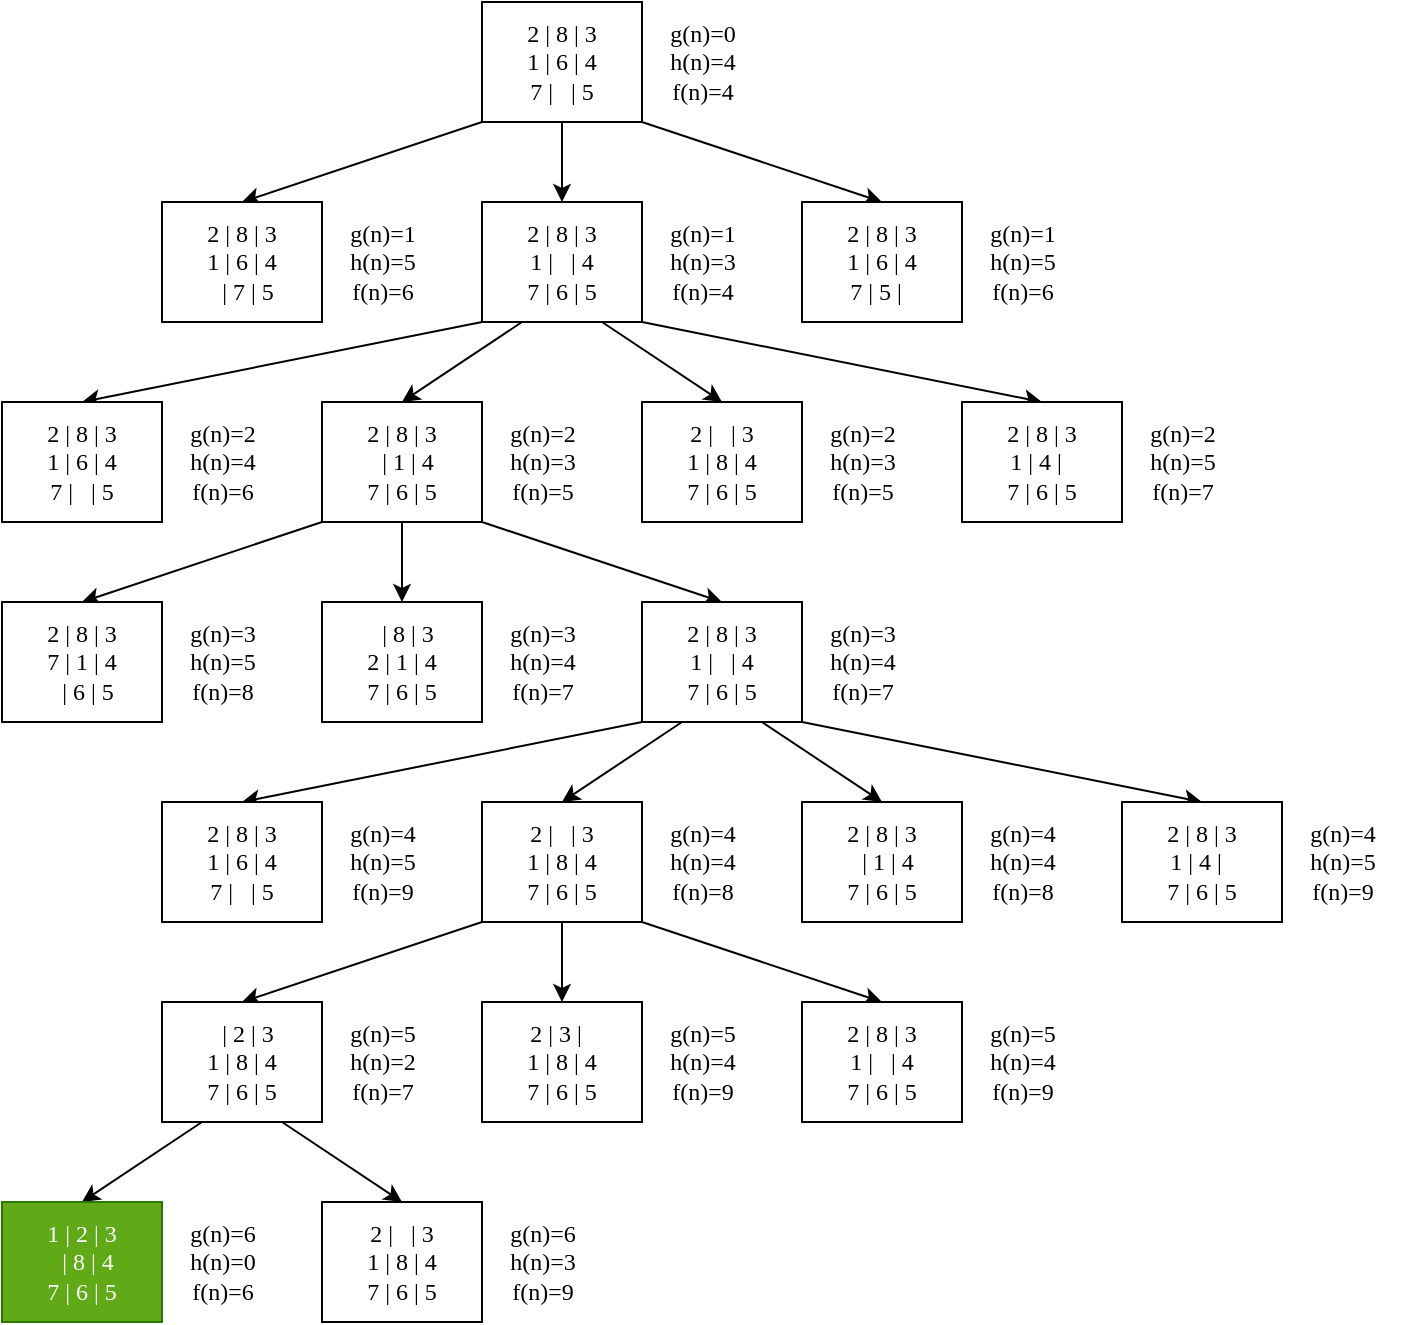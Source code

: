 <mxfile version="15.3.1" type="device"><diagram name="Page-1" id="10a91c8b-09ff-31b1-d368-03940ed4cc9e"><mxGraphModel dx="868" dy="482" grid="1" gridSize="10" guides="1" tooltips="1" connect="1" arrows="1" fold="1" page="1" pageScale="1" pageWidth="1100" pageHeight="850" background="none" math="0" shadow="0"><root><mxCell id="0"/><mxCell id="1" parent="0"/><mxCell id="zNk86TKe-a1dnu4GHiiS-105" style="edgeStyle=none;rounded=0;orthogonalLoop=1;jettySize=auto;html=1;exitX=0.5;exitY=1;exitDx=0;exitDy=0;entryX=0.5;entryY=0;entryDx=0;entryDy=0;strokeColor=default;" edge="1" parent="1" source="zNk86TKe-a1dnu4GHiiS-78" target="zNk86TKe-a1dnu4GHiiS-82"><mxGeometry relative="1" as="geometry"/></mxCell><mxCell id="zNk86TKe-a1dnu4GHiiS-106" style="edgeStyle=none;rounded=0;orthogonalLoop=1;jettySize=auto;html=1;exitX=0;exitY=1;exitDx=0;exitDy=0;entryX=0.5;entryY=0;entryDx=0;entryDy=0;strokeColor=default;" edge="1" parent="1" source="zNk86TKe-a1dnu4GHiiS-78" target="zNk86TKe-a1dnu4GHiiS-83"><mxGeometry relative="1" as="geometry"/></mxCell><mxCell id="zNk86TKe-a1dnu4GHiiS-107" style="edgeStyle=none;rounded=0;orthogonalLoop=1;jettySize=auto;html=1;exitX=1;exitY=1;exitDx=0;exitDy=0;entryX=0.5;entryY=0;entryDx=0;entryDy=0;strokeColor=default;" edge="1" parent="1" source="zNk86TKe-a1dnu4GHiiS-78" target="zNk86TKe-a1dnu4GHiiS-84"><mxGeometry relative="1" as="geometry"/></mxCell><mxCell id="zNk86TKe-a1dnu4GHiiS-78" value="&lt;font face=&quot;Consolas&quot;&gt;2 | 8 | 3&lt;br&gt;1 | 6 | 4&lt;br&gt;7 |&amp;nbsp; &amp;nbsp;| 5&lt;br&gt;&lt;/font&gt;" style="rounded=0;whiteSpace=wrap;html=1;" vertex="1" parent="1"><mxGeometry x="580" y="80" width="80" height="60" as="geometry"/></mxCell><mxCell id="zNk86TKe-a1dnu4GHiiS-81" value="&lt;font face=&quot;Consolas&quot;&gt;g(n)=0&lt;br&gt;h(n)=4&lt;br&gt;f(n)=4&lt;/font&gt;" style="text;html=1;align=center;verticalAlign=middle;resizable=0;points=[];autosize=1;strokeColor=none;fillColor=none;" vertex="1" parent="1"><mxGeometry x="660" y="85" width="60" height="50" as="geometry"/></mxCell><mxCell id="zNk86TKe-a1dnu4GHiiS-108" style="edgeStyle=none;rounded=0;orthogonalLoop=1;jettySize=auto;html=1;exitX=0;exitY=1;exitDx=0;exitDy=0;entryX=0.5;entryY=0;entryDx=0;entryDy=0;strokeColor=default;" edge="1" parent="1" source="zNk86TKe-a1dnu4GHiiS-82" target="zNk86TKe-a1dnu4GHiiS-91"><mxGeometry relative="1" as="geometry"/></mxCell><mxCell id="zNk86TKe-a1dnu4GHiiS-109" style="edgeStyle=none;rounded=0;orthogonalLoop=1;jettySize=auto;html=1;exitX=0.25;exitY=1;exitDx=0;exitDy=0;entryX=0.5;entryY=0;entryDx=0;entryDy=0;strokeColor=default;" edge="1" parent="1" source="zNk86TKe-a1dnu4GHiiS-82" target="zNk86TKe-a1dnu4GHiiS-90"><mxGeometry relative="1" as="geometry"/></mxCell><mxCell id="zNk86TKe-a1dnu4GHiiS-110" style="edgeStyle=none;rounded=0;orthogonalLoop=1;jettySize=auto;html=1;exitX=0.75;exitY=1;exitDx=0;exitDy=0;entryX=0.5;entryY=0;entryDx=0;entryDy=0;strokeColor=default;" edge="1" parent="1" source="zNk86TKe-a1dnu4GHiiS-82" target="zNk86TKe-a1dnu4GHiiS-89"><mxGeometry relative="1" as="geometry"/></mxCell><mxCell id="zNk86TKe-a1dnu4GHiiS-111" style="edgeStyle=none;rounded=0;orthogonalLoop=1;jettySize=auto;html=1;exitX=1;exitY=1;exitDx=0;exitDy=0;entryX=0.5;entryY=0;entryDx=0;entryDy=0;strokeColor=default;" edge="1" parent="1" source="zNk86TKe-a1dnu4GHiiS-82" target="zNk86TKe-a1dnu4GHiiS-88"><mxGeometry relative="1" as="geometry"/></mxCell><mxCell id="zNk86TKe-a1dnu4GHiiS-82" value="&lt;font face=&quot;Consolas&quot;&gt;2 | 8 | 3&lt;br&gt;1 |&amp;nbsp; &amp;nbsp;| 4&lt;br&gt;7 | 6 | 5&lt;br&gt;&lt;/font&gt;" style="rounded=0;whiteSpace=wrap;html=1;" vertex="1" parent="1"><mxGeometry x="580" y="180" width="80" height="60" as="geometry"/></mxCell><mxCell id="zNk86TKe-a1dnu4GHiiS-83" value="&lt;font face=&quot;Consolas&quot;&gt;2 | 8 | 3&lt;br&gt;1 | 6 | 4&lt;br&gt;&amp;nbsp; | 7 | 5&lt;br&gt;&lt;/font&gt;" style="rounded=0;whiteSpace=wrap;html=1;" vertex="1" parent="1"><mxGeometry x="420" y="180" width="80" height="60" as="geometry"/></mxCell><mxCell id="zNk86TKe-a1dnu4GHiiS-84" value="&lt;font face=&quot;Consolas&quot;&gt;2 | 8 | 3&lt;br&gt;1 | 6 | 4&lt;br&gt;7 | 5 |&amp;nbsp;&amp;nbsp;&lt;br&gt;&lt;/font&gt;" style="rounded=0;whiteSpace=wrap;html=1;" vertex="1" parent="1"><mxGeometry x="740" y="180" width="80" height="60" as="geometry"/></mxCell><mxCell id="zNk86TKe-a1dnu4GHiiS-85" value="&lt;font face=&quot;Consolas&quot;&gt;g(n)=1&lt;br&gt;h(n)=5&lt;br&gt;f(n)=6&lt;/font&gt;" style="text;html=1;align=center;verticalAlign=middle;resizable=0;points=[];autosize=1;strokeColor=none;fillColor=none;" vertex="1" parent="1"><mxGeometry x="500" y="185" width="60" height="50" as="geometry"/></mxCell><mxCell id="zNk86TKe-a1dnu4GHiiS-86" value="&lt;font face=&quot;Consolas&quot;&gt;g(n)=1&lt;br&gt;h(n)=3&lt;br&gt;f(n)=4&lt;/font&gt;" style="text;html=1;align=center;verticalAlign=middle;resizable=0;points=[];autosize=1;strokeColor=none;fillColor=none;" vertex="1" parent="1"><mxGeometry x="660" y="185" width="60" height="50" as="geometry"/></mxCell><mxCell id="zNk86TKe-a1dnu4GHiiS-87" value="&lt;font face=&quot;Consolas&quot;&gt;g(n)=1&lt;br&gt;h(n)=5&lt;br&gt;f(n)=6&lt;/font&gt;" style="text;html=1;align=center;verticalAlign=middle;resizable=0;points=[];autosize=1;strokeColor=none;fillColor=none;" vertex="1" parent="1"><mxGeometry x="820" y="185" width="60" height="50" as="geometry"/></mxCell><mxCell id="zNk86TKe-a1dnu4GHiiS-88" value="&lt;font face=&quot;Consolas&quot;&gt;2 | 8 | 3&lt;br&gt;1 | 4 |&amp;nbsp;&amp;nbsp;&lt;br&gt;7 | 6 | 5&lt;br&gt;&lt;/font&gt;" style="rounded=0;whiteSpace=wrap;html=1;" vertex="1" parent="1"><mxGeometry x="820" y="280" width="80" height="60" as="geometry"/></mxCell><mxCell id="zNk86TKe-a1dnu4GHiiS-89" value="&lt;font face=&quot;Consolas&quot;&gt;2 |&amp;nbsp; &amp;nbsp;| 3&lt;br&gt;1 | 8 | 4&lt;br&gt;7 | 6 | 5&lt;br&gt;&lt;/font&gt;" style="rounded=0;whiteSpace=wrap;html=1;" vertex="1" parent="1"><mxGeometry x="660" y="280" width="80" height="60" as="geometry"/></mxCell><mxCell id="zNk86TKe-a1dnu4GHiiS-112" style="edgeStyle=none;rounded=0;orthogonalLoop=1;jettySize=auto;html=1;exitX=0;exitY=1;exitDx=0;exitDy=0;entryX=0.5;entryY=0;entryDx=0;entryDy=0;strokeColor=default;" edge="1" parent="1" source="zNk86TKe-a1dnu4GHiiS-90" target="zNk86TKe-a1dnu4GHiiS-100"><mxGeometry relative="1" as="geometry"/></mxCell><mxCell id="zNk86TKe-a1dnu4GHiiS-113" style="edgeStyle=none;rounded=0;orthogonalLoop=1;jettySize=auto;html=1;exitX=0.5;exitY=1;exitDx=0;exitDy=0;entryX=0.5;entryY=0;entryDx=0;entryDy=0;strokeColor=default;" edge="1" parent="1" source="zNk86TKe-a1dnu4GHiiS-90" target="zNk86TKe-a1dnu4GHiiS-99"><mxGeometry relative="1" as="geometry"/></mxCell><mxCell id="zNk86TKe-a1dnu4GHiiS-115" style="edgeStyle=none;rounded=0;orthogonalLoop=1;jettySize=auto;html=1;exitX=1;exitY=1;exitDx=0;exitDy=0;entryX=0.5;entryY=0;entryDx=0;entryDy=0;strokeColor=default;" edge="1" parent="1" source="zNk86TKe-a1dnu4GHiiS-90" target="zNk86TKe-a1dnu4GHiiS-98"><mxGeometry relative="1" as="geometry"/></mxCell><mxCell id="zNk86TKe-a1dnu4GHiiS-90" value="&lt;font face=&quot;Consolas&quot;&gt;2 | 8 | 3&lt;br&gt;&amp;nbsp; | 1 | 4&lt;br&gt;7 | 6 | 5&lt;br&gt;&lt;/font&gt;" style="rounded=0;whiteSpace=wrap;html=1;" vertex="1" parent="1"><mxGeometry x="500" y="280" width="80" height="60" as="geometry"/></mxCell><mxCell id="zNk86TKe-a1dnu4GHiiS-91" value="&lt;span style=&quot;font-family: &amp;#34;consolas&amp;#34;&quot;&gt;2 | 8 | 3&lt;/span&gt;&lt;br style=&quot;font-family: &amp;#34;consolas&amp;#34;&quot;&gt;&lt;span style=&quot;font-family: &amp;#34;consolas&amp;#34;&quot;&gt;1 | 6 | 4&lt;/span&gt;&lt;br style=&quot;font-family: &amp;#34;consolas&amp;#34;&quot;&gt;&lt;span style=&quot;font-family: &amp;#34;consolas&amp;#34;&quot;&gt;7 |&amp;nbsp; &amp;nbsp;| 5&lt;/span&gt;&lt;font face=&quot;Consolas&quot;&gt;&lt;br&gt;&lt;/font&gt;" style="rounded=0;whiteSpace=wrap;html=1;" vertex="1" parent="1"><mxGeometry x="340" y="280" width="80" height="60" as="geometry"/></mxCell><mxCell id="zNk86TKe-a1dnu4GHiiS-93" value="&lt;font face=&quot;Consolas&quot;&gt;g(n)=2&lt;br&gt;h(n)=5&lt;br&gt;f(n)=7&lt;/font&gt;" style="text;html=1;align=center;verticalAlign=middle;resizable=0;points=[];autosize=1;strokeColor=none;fillColor=none;" vertex="1" parent="1"><mxGeometry x="900" y="285" width="60" height="50" as="geometry"/></mxCell><mxCell id="zNk86TKe-a1dnu4GHiiS-94" value="&lt;font face=&quot;Consolas&quot;&gt;g(n)=2&lt;br&gt;h(n)=3&lt;br&gt;f(n)=5&lt;/font&gt;" style="text;html=1;align=center;verticalAlign=middle;resizable=0;points=[];autosize=1;strokeColor=none;fillColor=none;" vertex="1" parent="1"><mxGeometry x="740" y="285" width="60" height="50" as="geometry"/></mxCell><mxCell id="zNk86TKe-a1dnu4GHiiS-95" value="&lt;font face=&quot;Consolas&quot;&gt;g(n)=2&lt;br&gt;h(n)=3&lt;br&gt;f(n)=5&lt;/font&gt;" style="text;html=1;align=center;verticalAlign=middle;resizable=0;points=[];autosize=1;strokeColor=none;fillColor=none;" vertex="1" parent="1"><mxGeometry x="580" y="285" width="60" height="50" as="geometry"/></mxCell><mxCell id="zNk86TKe-a1dnu4GHiiS-96" value="&lt;font face=&quot;Consolas&quot;&gt;g(n)=2&lt;br&gt;h(n)=4&lt;br&gt;f(n)=6&lt;/font&gt;" style="text;html=1;align=center;verticalAlign=middle;resizable=0;points=[];autosize=1;strokeColor=none;fillColor=none;" vertex="1" parent="1"><mxGeometry x="420" y="285" width="60" height="50" as="geometry"/></mxCell><mxCell id="zNk86TKe-a1dnu4GHiiS-124" style="edgeStyle=none;rounded=0;orthogonalLoop=1;jettySize=auto;html=1;exitX=0;exitY=1;exitDx=0;exitDy=0;entryX=0.5;entryY=0;entryDx=0;entryDy=0;strokeColor=default;" edge="1" parent="1" source="zNk86TKe-a1dnu4GHiiS-98" target="zNk86TKe-a1dnu4GHiiS-119"><mxGeometry relative="1" as="geometry"/></mxCell><mxCell id="zNk86TKe-a1dnu4GHiiS-125" style="edgeStyle=none;rounded=0;orthogonalLoop=1;jettySize=auto;html=1;exitX=0.25;exitY=1;exitDx=0;exitDy=0;entryX=0.5;entryY=0;entryDx=0;entryDy=0;strokeColor=default;" edge="1" parent="1" source="zNk86TKe-a1dnu4GHiiS-98" target="zNk86TKe-a1dnu4GHiiS-118"><mxGeometry relative="1" as="geometry"/></mxCell><mxCell id="zNk86TKe-a1dnu4GHiiS-126" style="edgeStyle=none;rounded=0;orthogonalLoop=1;jettySize=auto;html=1;exitX=0.75;exitY=1;exitDx=0;exitDy=0;entryX=0.5;entryY=0;entryDx=0;entryDy=0;strokeColor=default;" edge="1" parent="1" source="zNk86TKe-a1dnu4GHiiS-98" target="zNk86TKe-a1dnu4GHiiS-117"><mxGeometry relative="1" as="geometry"/></mxCell><mxCell id="zNk86TKe-a1dnu4GHiiS-127" style="edgeStyle=none;rounded=0;orthogonalLoop=1;jettySize=auto;html=1;exitX=1;exitY=1;exitDx=0;exitDy=0;entryX=0.5;entryY=0;entryDx=0;entryDy=0;strokeColor=default;" edge="1" parent="1" source="zNk86TKe-a1dnu4GHiiS-98" target="zNk86TKe-a1dnu4GHiiS-116"><mxGeometry relative="1" as="geometry"/></mxCell><mxCell id="zNk86TKe-a1dnu4GHiiS-98" value="&lt;span style=&quot;font-family: &amp;#34;consolas&amp;#34;&quot;&gt;2 | 8 | 3&lt;/span&gt;&lt;br style=&quot;font-family: &amp;#34;consolas&amp;#34;&quot;&gt;&lt;span style=&quot;font-family: &amp;#34;consolas&amp;#34;&quot;&gt;1 |&amp;nbsp; &amp;nbsp;| 4&lt;/span&gt;&lt;br style=&quot;font-family: &amp;#34;consolas&amp;#34;&quot;&gt;&lt;span style=&quot;font-family: &amp;#34;consolas&amp;#34;&quot;&gt;7 | 6 | 5&lt;/span&gt;&lt;font face=&quot;Consolas&quot;&gt;&lt;br&gt;&lt;/font&gt;" style="rounded=0;whiteSpace=wrap;html=1;" vertex="1" parent="1"><mxGeometry x="660" y="380" width="80" height="60" as="geometry"/></mxCell><mxCell id="zNk86TKe-a1dnu4GHiiS-99" value="&lt;span style=&quot;font-family: &amp;#34;consolas&amp;#34;&quot;&gt;&amp;nbsp; | 8 | 3&lt;/span&gt;&lt;br style=&quot;font-family: &amp;#34;consolas&amp;#34;&quot;&gt;&lt;span style=&quot;font-family: &amp;#34;consolas&amp;#34;&quot;&gt;2 | 1 | 4&lt;/span&gt;&lt;br style=&quot;font-family: &amp;#34;consolas&amp;#34;&quot;&gt;&lt;span style=&quot;font-family: &amp;#34;consolas&amp;#34;&quot;&gt;7 | 6 | 5&lt;/span&gt;&lt;font face=&quot;Consolas&quot;&gt;&lt;br&gt;&lt;/font&gt;" style="rounded=0;whiteSpace=wrap;html=1;" vertex="1" parent="1"><mxGeometry x="500" y="380" width="80" height="60" as="geometry"/></mxCell><mxCell id="zNk86TKe-a1dnu4GHiiS-100" value="&lt;span style=&quot;font-family: &amp;#34;consolas&amp;#34;&quot;&gt;2 | 8 | 3&lt;/span&gt;&lt;br style=&quot;font-family: &amp;#34;consolas&amp;#34;&quot;&gt;&lt;span style=&quot;font-family: &amp;#34;consolas&amp;#34;&quot;&gt;7 | 1 | 4&lt;/span&gt;&lt;br style=&quot;font-family: &amp;#34;consolas&amp;#34;&quot;&gt;&lt;span style=&quot;font-family: &amp;#34;consolas&amp;#34;&quot;&gt;&amp;nbsp; | 6 | 5&lt;/span&gt;&lt;font face=&quot;Consolas&quot;&gt;&lt;br&gt;&lt;/font&gt;" style="rounded=0;whiteSpace=wrap;html=1;" vertex="1" parent="1"><mxGeometry x="340" y="380" width="80" height="60" as="geometry"/></mxCell><mxCell id="zNk86TKe-a1dnu4GHiiS-102" value="&lt;font face=&quot;Consolas&quot;&gt;g(n)=3&lt;br&gt;h(n)=4&lt;br&gt;f(n)=7&lt;/font&gt;" style="text;html=1;align=center;verticalAlign=middle;resizable=0;points=[];autosize=1;strokeColor=none;fillColor=none;" vertex="1" parent="1"><mxGeometry x="740" y="385" width="60" height="50" as="geometry"/></mxCell><mxCell id="zNk86TKe-a1dnu4GHiiS-103" value="&lt;font face=&quot;Consolas&quot;&gt;g(n)=3&lt;br&gt;h(n)=4&lt;br&gt;f(n)=7&lt;/font&gt;" style="text;html=1;align=center;verticalAlign=middle;resizable=0;points=[];autosize=1;strokeColor=none;fillColor=none;" vertex="1" parent="1"><mxGeometry x="580" y="385" width="60" height="50" as="geometry"/></mxCell><mxCell id="zNk86TKe-a1dnu4GHiiS-104" value="&lt;font face=&quot;Consolas&quot;&gt;g(n)=3&lt;br&gt;h(n)=5&lt;br&gt;f(n)=8&lt;/font&gt;" style="text;html=1;align=center;verticalAlign=middle;resizable=0;points=[];autosize=1;strokeColor=none;fillColor=none;" vertex="1" parent="1"><mxGeometry x="420" y="385" width="60" height="50" as="geometry"/></mxCell><mxCell id="zNk86TKe-a1dnu4GHiiS-116" value="&lt;span style=&quot;font-family: &amp;#34;consolas&amp;#34;&quot;&gt;2 | 8 | 3&lt;/span&gt;&lt;br style=&quot;font-family: &amp;#34;consolas&amp;#34;&quot;&gt;&lt;span style=&quot;font-family: &amp;#34;consolas&amp;#34;&quot;&gt;1 | 4 |&amp;nbsp;&amp;nbsp;&lt;/span&gt;&lt;br style=&quot;font-family: &amp;#34;consolas&amp;#34;&quot;&gt;&lt;span style=&quot;font-family: &amp;#34;consolas&amp;#34;&quot;&gt;7 | 6 | 5&lt;/span&gt;&lt;font face=&quot;Consolas&quot;&gt;&lt;br&gt;&lt;/font&gt;" style="rounded=0;whiteSpace=wrap;html=1;" vertex="1" parent="1"><mxGeometry x="900" y="480" width="80" height="60" as="geometry"/></mxCell><mxCell id="zNk86TKe-a1dnu4GHiiS-117" value="&lt;span style=&quot;font-family: &amp;#34;consolas&amp;#34;&quot;&gt;2 | 8 | 3&lt;/span&gt;&lt;br style=&quot;font-family: &amp;#34;consolas&amp;#34;&quot;&gt;&lt;span style=&quot;font-family: &amp;#34;consolas&amp;#34;&quot;&gt;&amp;nbsp; | 1 | 4&lt;/span&gt;&lt;br style=&quot;font-family: &amp;#34;consolas&amp;#34;&quot;&gt;&lt;span style=&quot;font-family: &amp;#34;consolas&amp;#34;&quot;&gt;7 | 6 | 5&lt;/span&gt;&lt;font face=&quot;Consolas&quot;&gt;&lt;br&gt;&lt;/font&gt;" style="rounded=0;whiteSpace=wrap;html=1;" vertex="1" parent="1"><mxGeometry x="740" y="480" width="80" height="60" as="geometry"/></mxCell><mxCell id="zNk86TKe-a1dnu4GHiiS-138" style="edgeStyle=none;rounded=0;orthogonalLoop=1;jettySize=auto;html=1;exitX=0;exitY=1;exitDx=0;exitDy=0;entryX=0.5;entryY=0;entryDx=0;entryDy=0;strokeColor=default;" edge="1" parent="1" source="zNk86TKe-a1dnu4GHiiS-118" target="zNk86TKe-a1dnu4GHiiS-130"><mxGeometry relative="1" as="geometry"/></mxCell><mxCell id="zNk86TKe-a1dnu4GHiiS-139" style="edgeStyle=none;rounded=0;orthogonalLoop=1;jettySize=auto;html=1;exitX=0.5;exitY=1;exitDx=0;exitDy=0;entryX=0.5;entryY=0;entryDx=0;entryDy=0;strokeColor=default;" edge="1" parent="1" source="zNk86TKe-a1dnu4GHiiS-118" target="zNk86TKe-a1dnu4GHiiS-129"><mxGeometry relative="1" as="geometry"/></mxCell><mxCell id="zNk86TKe-a1dnu4GHiiS-140" style="edgeStyle=none;rounded=0;orthogonalLoop=1;jettySize=auto;html=1;exitX=1;exitY=1;exitDx=0;exitDy=0;entryX=0.5;entryY=0;entryDx=0;entryDy=0;strokeColor=default;" edge="1" parent="1" source="zNk86TKe-a1dnu4GHiiS-118" target="zNk86TKe-a1dnu4GHiiS-128"><mxGeometry relative="1" as="geometry"/></mxCell><mxCell id="zNk86TKe-a1dnu4GHiiS-118" value="&lt;span style=&quot;font-family: &amp;#34;consolas&amp;#34;&quot;&gt;2 |&amp;nbsp; &amp;nbsp;| 3&lt;/span&gt;&lt;br style=&quot;font-family: &amp;#34;consolas&amp;#34;&quot;&gt;&lt;span style=&quot;font-family: &amp;#34;consolas&amp;#34;&quot;&gt;1 | 8 | 4&lt;/span&gt;&lt;br style=&quot;font-family: &amp;#34;consolas&amp;#34;&quot;&gt;&lt;span style=&quot;font-family: &amp;#34;consolas&amp;#34;&quot;&gt;7 | 6 | 5&lt;/span&gt;&lt;font face=&quot;Consolas&quot;&gt;&lt;br&gt;&lt;/font&gt;" style="rounded=0;whiteSpace=wrap;html=1;" vertex="1" parent="1"><mxGeometry x="580" y="480" width="80" height="60" as="geometry"/></mxCell><mxCell id="zNk86TKe-a1dnu4GHiiS-119" value="&lt;span style=&quot;font-family: &amp;#34;consolas&amp;#34;&quot;&gt;2 | 8 | 3&lt;/span&gt;&lt;br style=&quot;font-family: &amp;#34;consolas&amp;#34;&quot;&gt;&lt;span style=&quot;font-family: &amp;#34;consolas&amp;#34;&quot;&gt;1 | 6 | 4&lt;/span&gt;&lt;br style=&quot;font-family: &amp;#34;consolas&amp;#34;&quot;&gt;&lt;span style=&quot;font-family: &amp;#34;consolas&amp;#34;&quot;&gt;7 |&amp;nbsp; &amp;nbsp;| 5&lt;/span&gt;&lt;font face=&quot;Consolas&quot;&gt;&lt;br&gt;&lt;/font&gt;" style="rounded=0;whiteSpace=wrap;html=1;" vertex="1" parent="1"><mxGeometry x="420" y="480" width="80" height="60" as="geometry"/></mxCell><mxCell id="zNk86TKe-a1dnu4GHiiS-120" value="&lt;span style=&quot;font-family: &amp;#34;consolas&amp;#34;&quot;&gt;g(n)=4&lt;/span&gt;&lt;br style=&quot;font-family: &amp;#34;consolas&amp;#34;&quot;&gt;&lt;span style=&quot;font-family: &amp;#34;consolas&amp;#34;&quot;&gt;h(n)=4&lt;/span&gt;&lt;br style=&quot;font-family: &amp;#34;consolas&amp;#34;&quot;&gt;&lt;span style=&quot;font-family: &amp;#34;consolas&amp;#34;&quot;&gt;f(n)=8&lt;/span&gt;" style="text;html=1;align=center;verticalAlign=middle;resizable=0;points=[];autosize=1;strokeColor=none;fillColor=none;" vertex="1" parent="1"><mxGeometry x="820" y="485" width="60" height="50" as="geometry"/></mxCell><mxCell id="zNk86TKe-a1dnu4GHiiS-121" value="&lt;span style=&quot;font-family: &amp;#34;consolas&amp;#34;&quot;&gt;g(n)=4&lt;/span&gt;&lt;br style=&quot;font-family: &amp;#34;consolas&amp;#34;&quot;&gt;&lt;span style=&quot;font-family: &amp;#34;consolas&amp;#34;&quot;&gt;h(n)=4&lt;/span&gt;&lt;br style=&quot;font-family: &amp;#34;consolas&amp;#34;&quot;&gt;&lt;span style=&quot;font-family: &amp;#34;consolas&amp;#34;&quot;&gt;f(n)=8&lt;/span&gt;" style="text;html=1;align=center;verticalAlign=middle;resizable=0;points=[];autosize=1;strokeColor=none;fillColor=none;" vertex="1" parent="1"><mxGeometry x="660" y="485" width="60" height="50" as="geometry"/></mxCell><mxCell id="zNk86TKe-a1dnu4GHiiS-122" value="&lt;font face=&quot;Consolas&quot;&gt;g(n)=4&lt;br&gt;h(n)=5&lt;br&gt;f(n)=9&lt;/font&gt;" style="text;html=1;align=center;verticalAlign=middle;resizable=0;points=[];autosize=1;strokeColor=none;fillColor=none;" vertex="1" parent="1"><mxGeometry x="500" y="485" width="60" height="50" as="geometry"/></mxCell><mxCell id="zNk86TKe-a1dnu4GHiiS-123" value="&lt;span style=&quot;font-family: &amp;#34;consolas&amp;#34;&quot;&gt;g(n)=4&lt;/span&gt;&lt;br style=&quot;font-family: &amp;#34;consolas&amp;#34;&quot;&gt;&lt;span style=&quot;font-family: &amp;#34;consolas&amp;#34;&quot;&gt;h(n)=5&lt;/span&gt;&lt;br style=&quot;font-family: &amp;#34;consolas&amp;#34;&quot;&gt;&lt;span style=&quot;font-family: &amp;#34;consolas&amp;#34;&quot;&gt;f(n)=9&lt;/span&gt;" style="text;html=1;align=center;verticalAlign=middle;resizable=0;points=[];autosize=1;strokeColor=none;fillColor=none;" vertex="1" parent="1"><mxGeometry x="980" y="485" width="60" height="50" as="geometry"/></mxCell><mxCell id="zNk86TKe-a1dnu4GHiiS-128" value="&lt;span style=&quot;font-family: &amp;#34;consolas&amp;#34;&quot;&gt;2 | 8 | 3&lt;/span&gt;&lt;br style=&quot;font-family: &amp;#34;consolas&amp;#34;&quot;&gt;&lt;span style=&quot;font-family: &amp;#34;consolas&amp;#34;&quot;&gt;1 |&amp;nbsp; &amp;nbsp;| 4&lt;/span&gt;&lt;br style=&quot;font-family: &amp;#34;consolas&amp;#34;&quot;&gt;&lt;span style=&quot;font-family: &amp;#34;consolas&amp;#34;&quot;&gt;7 | 6 | 5&lt;/span&gt;&lt;font face=&quot;Consolas&quot;&gt;&lt;br&gt;&lt;/font&gt;" style="rounded=0;whiteSpace=wrap;html=1;" vertex="1" parent="1"><mxGeometry x="740" y="580" width="80" height="60" as="geometry"/></mxCell><mxCell id="zNk86TKe-a1dnu4GHiiS-129" value="&lt;span style=&quot;font-family: &amp;#34;consolas&amp;#34;&quot;&gt;2 | 3 |&amp;nbsp;&amp;nbsp;&lt;/span&gt;&lt;br style=&quot;font-family: &amp;#34;consolas&amp;#34;&quot;&gt;&lt;span style=&quot;font-family: &amp;#34;consolas&amp;#34;&quot;&gt;1 | 8 | 4&lt;/span&gt;&lt;br style=&quot;font-family: &amp;#34;consolas&amp;#34;&quot;&gt;&lt;span style=&quot;font-family: &amp;#34;consolas&amp;#34;&quot;&gt;7 | 6 | 5&lt;/span&gt;&lt;font face=&quot;Consolas&quot;&gt;&lt;br&gt;&lt;/font&gt;" style="rounded=0;whiteSpace=wrap;html=1;" vertex="1" parent="1"><mxGeometry x="580" y="580" width="80" height="60" as="geometry"/></mxCell><mxCell id="zNk86TKe-a1dnu4GHiiS-141" style="edgeStyle=none;rounded=0;orthogonalLoop=1;jettySize=auto;html=1;exitX=0.25;exitY=1;exitDx=0;exitDy=0;entryX=0.5;entryY=0;entryDx=0;entryDy=0;strokeColor=default;" edge="1" parent="1" source="zNk86TKe-a1dnu4GHiiS-130" target="zNk86TKe-a1dnu4GHiiS-135"><mxGeometry relative="1" as="geometry"/></mxCell><mxCell id="zNk86TKe-a1dnu4GHiiS-142" style="edgeStyle=none;rounded=0;orthogonalLoop=1;jettySize=auto;html=1;exitX=0.75;exitY=1;exitDx=0;exitDy=0;entryX=0.5;entryY=0;entryDx=0;entryDy=0;strokeColor=default;" edge="1" parent="1" source="zNk86TKe-a1dnu4GHiiS-130" target="zNk86TKe-a1dnu4GHiiS-134"><mxGeometry relative="1" as="geometry"/></mxCell><mxCell id="zNk86TKe-a1dnu4GHiiS-130" value="&lt;span style=&quot;font-family: &amp;#34;consolas&amp;#34;&quot;&gt;&amp;nbsp; | 2 | 3&lt;/span&gt;&lt;br style=&quot;font-family: &amp;#34;consolas&amp;#34;&quot;&gt;&lt;span style=&quot;font-family: &amp;#34;consolas&amp;#34;&quot;&gt;1 | 8 | 4&lt;/span&gt;&lt;br style=&quot;font-family: &amp;#34;consolas&amp;#34;&quot;&gt;&lt;span style=&quot;font-family: &amp;#34;consolas&amp;#34;&quot;&gt;7 | 6 | 5&lt;/span&gt;&lt;font face=&quot;Consolas&quot;&gt;&lt;br&gt;&lt;/font&gt;" style="rounded=0;whiteSpace=wrap;html=1;" vertex="1" parent="1"><mxGeometry x="420" y="580" width="80" height="60" as="geometry"/></mxCell><mxCell id="zNk86TKe-a1dnu4GHiiS-131" value="&lt;span style=&quot;font-family: &amp;#34;consolas&amp;#34;&quot;&gt;g(n)=5&lt;/span&gt;&lt;br style=&quot;font-family: &amp;#34;consolas&amp;#34;&quot;&gt;&lt;span style=&quot;font-family: &amp;#34;consolas&amp;#34;&quot;&gt;h(n)=4&lt;/span&gt;&lt;br style=&quot;font-family: &amp;#34;consolas&amp;#34;&quot;&gt;&lt;span style=&quot;font-family: &amp;#34;consolas&amp;#34;&quot;&gt;f(n)=9&lt;/span&gt;" style="text;html=1;align=center;verticalAlign=middle;resizable=0;points=[];autosize=1;strokeColor=none;fillColor=none;" vertex="1" parent="1"><mxGeometry x="820" y="585" width="60" height="50" as="geometry"/></mxCell><mxCell id="zNk86TKe-a1dnu4GHiiS-132" value="&lt;span style=&quot;font-family: &amp;#34;consolas&amp;#34;&quot;&gt;g(n)=5&lt;/span&gt;&lt;br style=&quot;font-family: &amp;#34;consolas&amp;#34;&quot;&gt;&lt;span style=&quot;font-family: &amp;#34;consolas&amp;#34;&quot;&gt;h(n)=4&lt;/span&gt;&lt;br style=&quot;font-family: &amp;#34;consolas&amp;#34;&quot;&gt;&lt;span style=&quot;font-family: &amp;#34;consolas&amp;#34;&quot;&gt;f(n)=9&lt;/span&gt;" style="text;html=1;align=center;verticalAlign=middle;resizable=0;points=[];autosize=1;strokeColor=none;fillColor=none;" vertex="1" parent="1"><mxGeometry x="660" y="585" width="60" height="50" as="geometry"/></mxCell><mxCell id="zNk86TKe-a1dnu4GHiiS-133" value="&lt;font face=&quot;Consolas&quot;&gt;g(n)=5&lt;br&gt;h(n)=2&lt;br&gt;f(n)=7&lt;/font&gt;" style="text;html=1;align=center;verticalAlign=middle;resizable=0;points=[];autosize=1;strokeColor=none;fillColor=none;" vertex="1" parent="1"><mxGeometry x="500" y="585" width="60" height="50" as="geometry"/></mxCell><mxCell id="zNk86TKe-a1dnu4GHiiS-134" value="&lt;span style=&quot;font-family: &amp;#34;consolas&amp;#34;&quot;&gt;2 |&amp;nbsp; &amp;nbsp;| 3&lt;/span&gt;&lt;br style=&quot;font-family: &amp;#34;consolas&amp;#34;&quot;&gt;&lt;span style=&quot;font-family: &amp;#34;consolas&amp;#34;&quot;&gt;1 | 8 | 4&lt;/span&gt;&lt;br style=&quot;font-family: &amp;#34;consolas&amp;#34;&quot;&gt;&lt;span style=&quot;font-family: &amp;#34;consolas&amp;#34;&quot;&gt;7 | 6 | 5&lt;/span&gt;&lt;font face=&quot;Consolas&quot;&gt;&lt;br&gt;&lt;/font&gt;" style="rounded=0;whiteSpace=wrap;html=1;" vertex="1" parent="1"><mxGeometry x="500" y="680" width="80" height="60" as="geometry"/></mxCell><mxCell id="zNk86TKe-a1dnu4GHiiS-135" value="&lt;span style=&quot;font-family: &amp;#34;consolas&amp;#34;&quot;&gt;1 | 2 | 3&lt;/span&gt;&lt;br style=&quot;font-family: &amp;#34;consolas&amp;#34;&quot;&gt;&lt;span style=&quot;font-family: &amp;#34;consolas&amp;#34;&quot;&gt;&amp;nbsp; | 8 | 4&lt;/span&gt;&lt;br style=&quot;font-family: &amp;#34;consolas&amp;#34;&quot;&gt;&lt;span style=&quot;font-family: &amp;#34;consolas&amp;#34;&quot;&gt;7 | 6 | 5&lt;/span&gt;&lt;font face=&quot;Consolas&quot;&gt;&lt;br&gt;&lt;/font&gt;" style="rounded=0;whiteSpace=wrap;html=1;fillColor=#60a917;strokeColor=#2D7600;fontColor=#ffffff;" vertex="1" parent="1"><mxGeometry x="340" y="680" width="80" height="60" as="geometry"/></mxCell><mxCell id="zNk86TKe-a1dnu4GHiiS-136" value="&lt;span style=&quot;font-family: &amp;#34;consolas&amp;#34;&quot;&gt;g(n)=6&lt;/span&gt;&lt;br style=&quot;font-family: &amp;#34;consolas&amp;#34;&quot;&gt;&lt;span style=&quot;font-family: &amp;#34;consolas&amp;#34;&quot;&gt;h(n)=3&lt;/span&gt;&lt;br style=&quot;font-family: &amp;#34;consolas&amp;#34;&quot;&gt;&lt;span style=&quot;font-family: &amp;#34;consolas&amp;#34;&quot;&gt;f(n)=9&lt;/span&gt;" style="text;html=1;align=center;verticalAlign=middle;resizable=0;points=[];autosize=1;strokeColor=none;fillColor=none;" vertex="1" parent="1"><mxGeometry x="580" y="685" width="60" height="50" as="geometry"/></mxCell><mxCell id="zNk86TKe-a1dnu4GHiiS-137" value="&lt;span style=&quot;font-family: &amp;#34;consolas&amp;#34;&quot;&gt;g(n)=6&lt;/span&gt;&lt;br style=&quot;font-family: &amp;#34;consolas&amp;#34;&quot;&gt;&lt;span style=&quot;font-family: &amp;#34;consolas&amp;#34;&quot;&gt;h(n)=0&lt;/span&gt;&lt;br style=&quot;font-family: &amp;#34;consolas&amp;#34;&quot;&gt;&lt;span style=&quot;font-family: &amp;#34;consolas&amp;#34;&quot;&gt;f(n)=6&lt;/span&gt;" style="text;html=1;align=center;verticalAlign=middle;resizable=0;points=[];autosize=1;strokeColor=none;fillColor=none;" vertex="1" parent="1"><mxGeometry x="420" y="685" width="60" height="50" as="geometry"/></mxCell></root></mxGraphModel></diagram></mxfile>